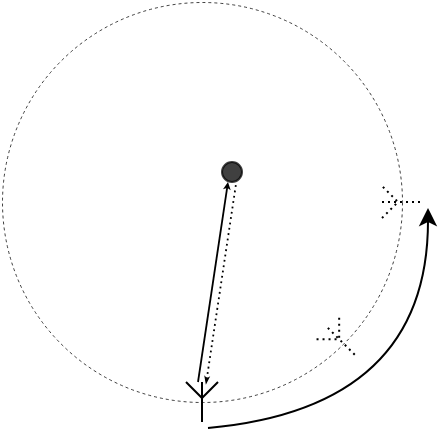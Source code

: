 <mxfile scale="3" border="0">
    <diagram id="GgbF_YsU5TmStQ3wo0LS" name="Page-1">
        <mxGraphModel dx="411" dy="247" grid="1" gridSize="10" guides="1" tooltips="1" connect="1" arrows="1" fold="1" page="1" pageScale="1" pageWidth="583" pageHeight="827" math="0" shadow="0">
            <root>
                <mxCell id="0"/>
                <mxCell id="1" parent="0"/>
                <mxCell id="21" value="" style="ellipse;whiteSpace=wrap;html=1;aspect=fixed;dashed=1;fillColor=none;opacity=75;strokeWidth=0.5;" parent="1" vertex="1">
                    <mxGeometry x="240" y="40" width="200" height="200" as="geometry"/>
                </mxCell>
                <mxCell id="29" value="" style="verticalLabelPosition=bottom;shadow=0;dashed=1;align=center;html=1;verticalAlign=top;shape=mxgraph.electrical.radio.aerial_-_antenna_1;fillColor=none;rotation=270;strokeColor=default;dashPattern=1 2;" parent="1" vertex="1">
                    <mxGeometry x="432" y="130" width="16" height="20" as="geometry"/>
                </mxCell>
                <mxCell id="32" value="" style="verticalLabelPosition=bottom;shadow=0;dashed=0;align=center;html=1;verticalAlign=top;shape=mxgraph.electrical.radio.aerial_-_antenna_1;fillColor=none;" parent="1" vertex="1">
                    <mxGeometry x="332" y="230" width="16" height="20" as="geometry"/>
                </mxCell>
                <mxCell id="37" value="" style="verticalLabelPosition=bottom;shadow=0;dashed=1;align=center;html=1;verticalAlign=top;shape=mxgraph.electrical.radio.aerial_-_antenna_1;fillColor=none;rotation=315;strokeWidth=1;dashPattern=1 2;" parent="1" vertex="1">
                    <mxGeometry x="402" y="200" width="16" height="20" as="geometry"/>
                </mxCell>
                <mxCell id="39" value="" style="ellipse;whiteSpace=wrap;html=1;aspect=fixed;strokeWidth=1;fillColor=#000000;opacity=75;" parent="1" vertex="1">
                    <mxGeometry x="350" y="120" width="10" height="10" as="geometry"/>
                </mxCell>
                <mxCell id="51" value="" style="endArrow=classic;html=1;strokeWidth=0.9;startSize=6;entryX=0.5;entryY=1;entryDx=0;entryDy=0;endSize=1;" parent="1" edge="1">
                    <mxGeometry width="50" height="50" relative="1" as="geometry">
                        <mxPoint x="338" y="230" as="sourcePoint"/>
                        <mxPoint x="353.0" y="130" as="targetPoint"/>
                    </mxGeometry>
                </mxCell>
                <mxCell id="59" value="" style="endArrow=none;html=1;strokeWidth=0.9;startSize=1;entryX=0.5;entryY=1;entryDx=0;entryDy=0;endSize=1;startArrow=classicThin;startFill=1;endFill=0;dashed=1;dashPattern=1 2;" edge="1" parent="1">
                    <mxGeometry width="50" height="50" relative="1" as="geometry">
                        <mxPoint x="342" y="231" as="sourcePoint"/>
                        <mxPoint x="357" y="131" as="targetPoint"/>
                    </mxGeometry>
                </mxCell>
                <mxCell id="60" value="" style="curved=1;endArrow=classic;html=1;strokeColor=default;startSize=1;entryX=0.5;entryY=1;entryDx=0;entryDy=0;entryPerimeter=0;exitX=0.5;exitY=1;exitDx=0;exitDy=0;exitPerimeter=0;" edge="1" parent="1">
                    <mxGeometry width="50" height="50" relative="1" as="geometry">
                        <mxPoint x="343" y="253" as="sourcePoint"/>
                        <mxPoint x="453" y="143" as="targetPoint"/>
                        <Array as="points">
                            <mxPoint x="453" y="243"/>
                        </Array>
                    </mxGeometry>
                </mxCell>
            </root>
        </mxGraphModel>
    </diagram>
</mxfile>